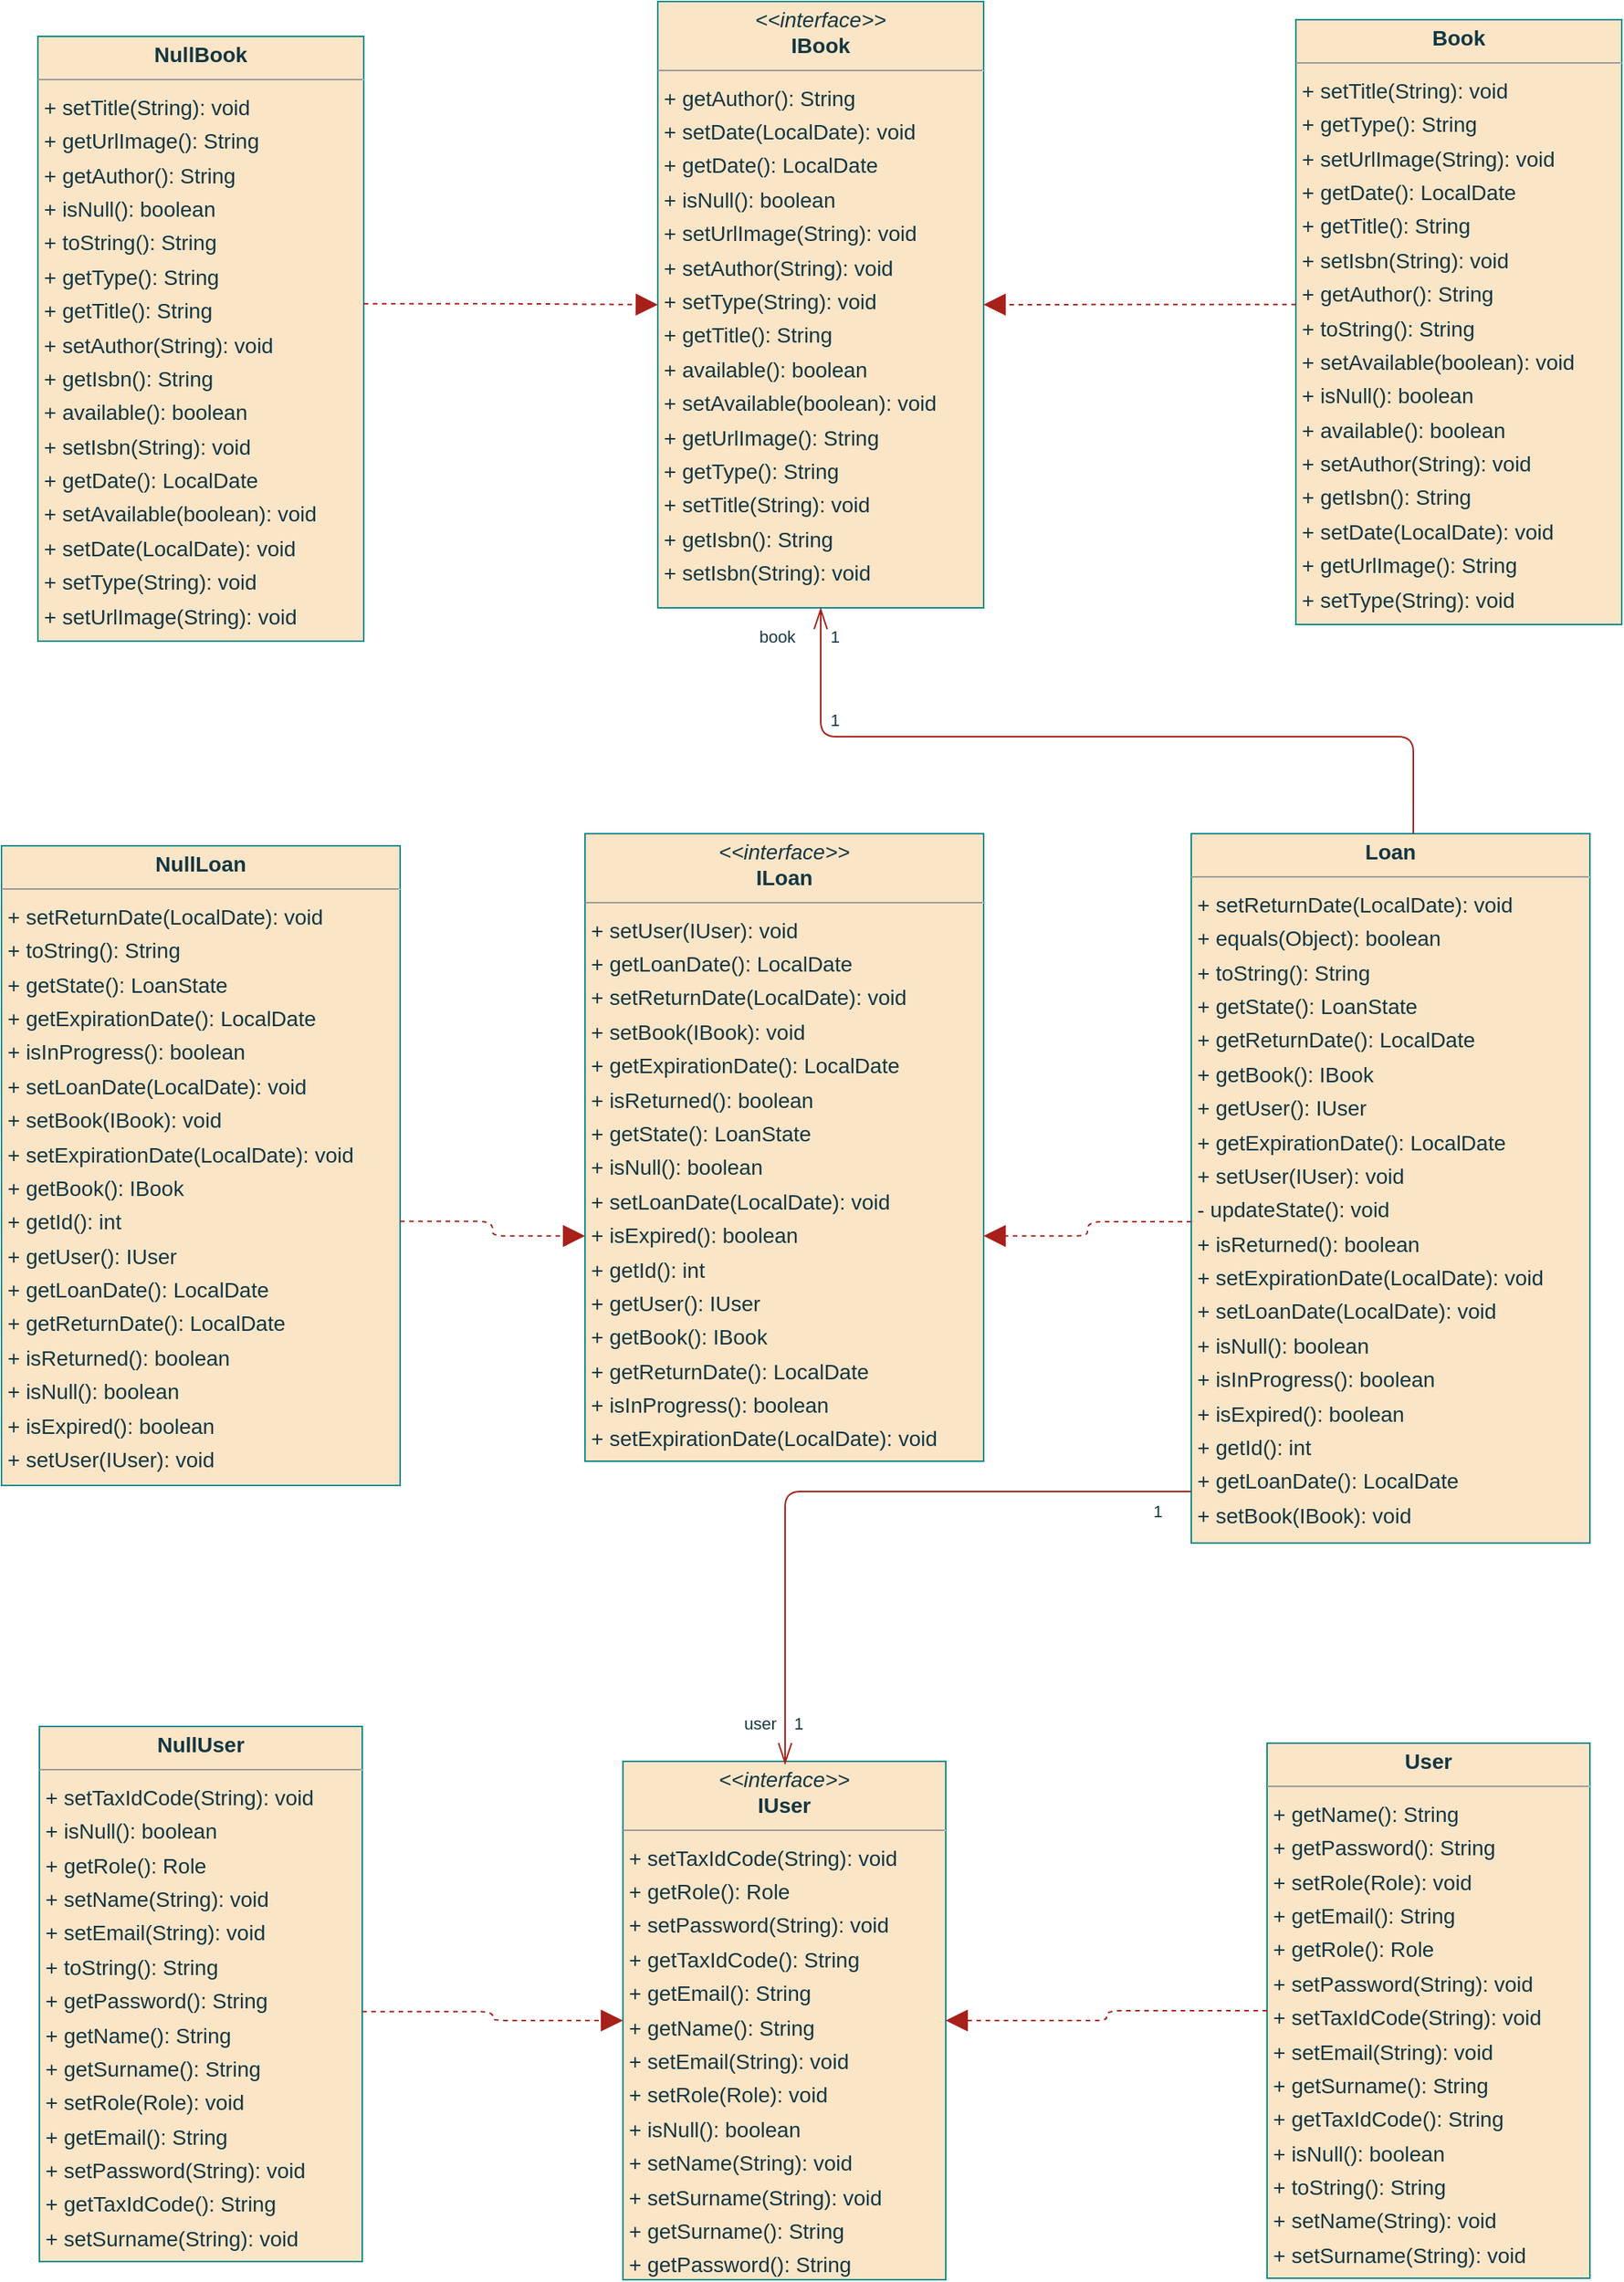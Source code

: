 <mxfile version="27.2.0">
  <diagram id="3PShFw58MGyXKQ5YeNR1" name="Page-1">
    <mxGraphModel dx="1747" dy="479" grid="1" gridSize="10" guides="1" tooltips="1" connect="1" arrows="1" fold="1" page="0" pageScale="1" pageWidth="827" pageHeight="1169" background="none" math="0" shadow="0">
      <root>
        <mxCell id="0" />
        <mxCell id="1" parent="0" />
        <mxCell id="node6" value="&lt;p style=&quot;margin:0px;margin-top:4px;text-align:center;&quot;&gt;&lt;b&gt;Book&lt;/b&gt;&lt;/p&gt;&lt;hr size=&quot;1&quot;/&gt;&lt;p style=&quot;margin:0 0 0 4px;line-height:1.6;&quot;&gt;+ setTitle(String): void&lt;br/&gt;+ getType(): String&lt;br/&gt;+ setUrlImage(String): void&lt;br/&gt;+ getDate(): LocalDate&lt;br/&gt;+ getTitle(): String&lt;br/&gt;+ setIsbn(String): void&lt;br/&gt;+ getAuthor(): String&lt;br/&gt;+ toString(): String&lt;br/&gt;+ setAvailable(boolean): void&lt;br/&gt;+ isNull(): boolean&lt;br/&gt;+ available(): boolean&lt;br/&gt;+ setAuthor(String): void&lt;br/&gt;+ getIsbn(): String&lt;br/&gt;+ setDate(LocalDate): void&lt;br/&gt;+ getUrlImage(): String&lt;br/&gt;+ setType(String): void&lt;/p&gt;" style="verticalAlign=top;align=left;overflow=fill;fontSize=14;fontFamily=Helvetica;html=1;rounded=0;shadow=0;comic=0;labelBackgroundColor=none;strokeWidth=1;fillColor=#FAE5C7;strokeColor=#0F8B8D;fontColor=#143642;" parent="1" vertex="1">
          <mxGeometry x="446" y="99" width="215" height="399" as="geometry" />
        </mxCell>
        <mxCell id="node3" value="&lt;p style=&quot;margin:0px;margin-top:4px;text-align:center;&quot;&gt;&lt;i&gt;&amp;lt;&amp;lt;interface&amp;gt;&amp;gt;&lt;/i&gt;&lt;br/&gt;&lt;b&gt;IBook&lt;/b&gt;&lt;/p&gt;&lt;hr size=&quot;1&quot;/&gt;&lt;p style=&quot;margin:0 0 0 4px;line-height:1.6;&quot;&gt;+ getAuthor(): String&lt;br/&gt;+ setDate(LocalDate): void&lt;br/&gt;+ getDate(): LocalDate&lt;br/&gt;+ isNull(): boolean&lt;br/&gt;+ setUrlImage(String): void&lt;br/&gt;+ setAuthor(String): void&lt;br/&gt;+ setType(String): void&lt;br/&gt;+ getTitle(): String&lt;br/&gt;+ available(): boolean&lt;br/&gt;+ setAvailable(boolean): void&lt;br/&gt;+ getUrlImage(): String&lt;br/&gt;+ getType(): String&lt;br/&gt;+ setTitle(String): void&lt;br/&gt;+ getIsbn(): String&lt;br/&gt;+ setIsbn(String): void&lt;/p&gt;" style="verticalAlign=top;align=left;overflow=fill;fontSize=14;fontFamily=Helvetica;html=1;rounded=0;shadow=0;comic=0;labelBackgroundColor=none;strokeWidth=1;fillColor=#FAE5C7;strokeColor=#0F8B8D;fontColor=#143642;" parent="1" vertex="1">
          <mxGeometry x="25" y="87" width="215" height="400" as="geometry" />
        </mxCell>
        <mxCell id="node4" value="&lt;p style=&quot;margin:0px;margin-top:4px;text-align:center;&quot;&gt;&lt;i&gt;&amp;lt;&amp;lt;interface&amp;gt;&amp;gt;&lt;/i&gt;&lt;br/&gt;&lt;b&gt;ILoan&lt;/b&gt;&lt;/p&gt;&lt;hr size=&quot;1&quot;/&gt;&lt;p style=&quot;margin:0 0 0 4px;line-height:1.6;&quot;&gt;+ setUser(IUser): void&lt;br/&gt;+ getLoanDate(): LocalDate&lt;br/&gt;+ setReturnDate(LocalDate): void&lt;br/&gt;+ setBook(IBook): void&lt;br/&gt;+ getExpirationDate(): LocalDate&lt;br/&gt;+ isReturned(): boolean&lt;br/&gt;+ getState(): LoanState&lt;br/&gt;+ isNull(): boolean&lt;br/&gt;+ setLoanDate(LocalDate): void&lt;br/&gt;+ isExpired(): boolean&lt;br/&gt;+ getId(): int&lt;br/&gt;+ getUser(): IUser&lt;br/&gt;+ getBook(): IBook&lt;br/&gt;+ getReturnDate(): LocalDate&lt;br/&gt;+ isInProgress(): boolean&lt;br/&gt;+ setExpirationDate(LocalDate): void&lt;/p&gt;" style="verticalAlign=top;align=left;overflow=fill;fontSize=14;fontFamily=Helvetica;html=1;rounded=0;shadow=0;comic=0;labelBackgroundColor=none;strokeWidth=1;fillColor=#FAE5C7;strokeColor=#0F8B8D;fontColor=#143642;" parent="1" vertex="1">
          <mxGeometry x="-23" y="636" width="263" height="414" as="geometry" />
        </mxCell>
        <mxCell id="node5" value="&lt;p style=&quot;margin:0px;margin-top:4px;text-align:center;&quot;&gt;&lt;i&gt;&amp;lt;&amp;lt;interface&amp;gt;&amp;gt;&lt;/i&gt;&lt;br/&gt;&lt;b&gt;IUser&lt;/b&gt;&lt;/p&gt;&lt;hr size=&quot;1&quot;/&gt;&lt;p style=&quot;margin:0 0 0 4px;line-height:1.6;&quot;&gt;+ setTaxIdCode(String): void&lt;br/&gt;+ getRole(): Role&lt;br/&gt;+ setPassword(String): void&lt;br/&gt;+ getTaxIdCode(): String&lt;br/&gt;+ getEmail(): String&lt;br/&gt;+ getName(): String&lt;br/&gt;+ setEmail(String): void&lt;br/&gt;+ setRole(Role): void&lt;br/&gt;+ isNull(): boolean&lt;br/&gt;+ setName(String): void&lt;br/&gt;+ setSurname(String): void&lt;br/&gt;+ getSurname(): String&lt;br/&gt;+ getPassword(): String&lt;/p&gt;" style="verticalAlign=top;align=left;overflow=fill;fontSize=14;fontFamily=Helvetica;html=1;rounded=0;shadow=0;comic=0;labelBackgroundColor=none;strokeWidth=1;fillColor=#FAE5C7;strokeColor=#0F8B8D;fontColor=#143642;" parent="1" vertex="1">
          <mxGeometry x="2" y="1248" width="213" height="342" as="geometry" />
        </mxCell>
        <mxCell id="node7" value="&lt;p style=&quot;margin:0px;margin-top:4px;text-align:center;&quot;&gt;&lt;b&gt;Loan&lt;/b&gt;&lt;/p&gt;&lt;hr size=&quot;1&quot;/&gt;&lt;p style=&quot;margin:0 0 0 4px;line-height:1.6;&quot;&gt;+ setReturnDate(LocalDate): void&lt;br/&gt;+ equals(Object): boolean&lt;br/&gt;+ toString(): String&lt;br/&gt;+ getState(): LoanState&lt;br/&gt;+ getReturnDate(): LocalDate&lt;br/&gt;+ getBook(): IBook&lt;br/&gt;+ getUser(): IUser&lt;br/&gt;+ getExpirationDate(): LocalDate&lt;br/&gt;+ setUser(IUser): void&lt;br/&gt;- updateState(): void&lt;br/&gt;+ isReturned(): boolean&lt;br/&gt;+ setExpirationDate(LocalDate): void&lt;br/&gt;+ setLoanDate(LocalDate): void&lt;br/&gt;+ isNull(): boolean&lt;br/&gt;+ isInProgress(): boolean&lt;br/&gt;+ isExpired(): boolean&lt;br/&gt;+ getId(): int&lt;br/&gt;+ getLoanDate(): LocalDate&lt;br/&gt;+ setBook(IBook): void&lt;/p&gt;" style="verticalAlign=top;align=left;overflow=fill;fontSize=14;fontFamily=Helvetica;html=1;rounded=0;shadow=0;comic=0;labelBackgroundColor=none;strokeWidth=1;fillColor=#FAE5C7;strokeColor=#0F8B8D;fontColor=#143642;" parent="1" vertex="1">
          <mxGeometry x="377" y="636" width="263" height="468" as="geometry" />
        </mxCell>
        <mxCell id="node1" value="&lt;p style=&quot;margin:0px;margin-top:4px;text-align:center;&quot;&gt;&lt;b&gt;NullBook&lt;/b&gt;&lt;/p&gt;&lt;hr size=&quot;1&quot;/&gt;&lt;p style=&quot;margin:0 0 0 4px;line-height:1.6;&quot;&gt;+ setTitle(String): void&lt;br/&gt;+ getUrlImage(): String&lt;br/&gt;+ getAuthor(): String&lt;br/&gt;+ isNull(): boolean&lt;br/&gt;+ toString(): String&lt;br/&gt;+ getType(): String&lt;br/&gt;+ getTitle(): String&lt;br/&gt;+ setAuthor(String): void&lt;br/&gt;+ getIsbn(): String&lt;br/&gt;+ available(): boolean&lt;br/&gt;+ setIsbn(String): void&lt;br/&gt;+ getDate(): LocalDate&lt;br/&gt;+ setAvailable(boolean): void&lt;br/&gt;+ setDate(LocalDate): void&lt;br/&gt;+ setType(String): void&lt;br/&gt;+ setUrlImage(String): void&lt;/p&gt;" style="verticalAlign=top;align=left;overflow=fill;fontSize=14;fontFamily=Helvetica;html=1;rounded=0;shadow=0;comic=0;labelBackgroundColor=none;strokeWidth=1;fillColor=#FAE5C7;strokeColor=#0F8B8D;fontColor=#143642;" parent="1" vertex="1">
          <mxGeometry x="-384" y="110" width="215" height="399" as="geometry" />
        </mxCell>
        <mxCell id="node2" value="&lt;p style=&quot;margin:0px;margin-top:4px;text-align:center;&quot;&gt;&lt;b&gt;NullLoan&lt;/b&gt;&lt;/p&gt;&lt;hr size=&quot;1&quot;/&gt;&lt;p style=&quot;margin:0 0 0 4px;line-height:1.6;&quot;&gt;+ setReturnDate(LocalDate): void&lt;br/&gt;+ toString(): String&lt;br/&gt;+ getState(): LoanState&lt;br/&gt;+ getExpirationDate(): LocalDate&lt;br/&gt;+ isInProgress(): boolean&lt;br/&gt;+ setLoanDate(LocalDate): void&lt;br/&gt;+ setBook(IBook): void&lt;br/&gt;+ setExpirationDate(LocalDate): void&lt;br/&gt;+ getBook(): IBook&lt;br/&gt;+ getId(): int&lt;br/&gt;+ getUser(): IUser&lt;br/&gt;+ getLoanDate(): LocalDate&lt;br/&gt;+ getReturnDate(): LocalDate&lt;br/&gt;+ isReturned(): boolean&lt;br/&gt;+ isNull(): boolean&lt;br/&gt;+ isExpired(): boolean&lt;br/&gt;+ setUser(IUser): void&lt;/p&gt;" style="verticalAlign=top;align=left;overflow=fill;fontSize=14;fontFamily=Helvetica;html=1;rounded=0;shadow=0;comic=0;labelBackgroundColor=none;strokeWidth=1;fillColor=#FAE5C7;strokeColor=#0F8B8D;fontColor=#143642;" parent="1" vertex="1">
          <mxGeometry x="-408" y="644" width="263" height="422" as="geometry" />
        </mxCell>
        <mxCell id="node0" value="&lt;p style=&quot;margin:0px;margin-top:4px;text-align:center;&quot;&gt;&lt;b&gt;NullUser&lt;/b&gt;&lt;/p&gt;&lt;hr size=&quot;1&quot;/&gt;&lt;p style=&quot;margin:0 0 0 4px;line-height:1.6;&quot;&gt;+ setTaxIdCode(String): void&lt;br/&gt;+ isNull(): boolean&lt;br/&gt;+ getRole(): Role&lt;br/&gt;+ setName(String): void&lt;br/&gt;+ setEmail(String): void&lt;br/&gt;+ toString(): String&lt;br/&gt;+ getPassword(): String&lt;br/&gt;+ getName(): String&lt;br/&gt;+ getSurname(): String&lt;br/&gt;+ setRole(Role): void&lt;br/&gt;+ getEmail(): String&lt;br/&gt;+ setPassword(String): void&lt;br/&gt;+ getTaxIdCode(): String&lt;br/&gt;+ setSurname(String): void&lt;/p&gt;" style="verticalAlign=top;align=left;overflow=fill;fontSize=14;fontFamily=Helvetica;html=1;rounded=0;shadow=0;comic=0;labelBackgroundColor=none;strokeWidth=1;fillColor=#FAE5C7;strokeColor=#0F8B8D;fontColor=#143642;" parent="1" vertex="1">
          <mxGeometry x="-383" y="1225" width="213" height="353" as="geometry" />
        </mxCell>
        <mxCell id="node8" value="&lt;p style=&quot;margin:0px;margin-top:4px;text-align:center;&quot;&gt;&lt;b&gt;User&lt;/b&gt;&lt;/p&gt;&lt;hr size=&quot;1&quot;/&gt;&lt;p style=&quot;margin:0 0 0 4px;line-height:1.6;&quot;&gt;+ getName(): String&lt;br/&gt;+ getPassword(): String&lt;br/&gt;+ setRole(Role): void&lt;br/&gt;+ getEmail(): String&lt;br/&gt;+ getRole(): Role&lt;br/&gt;+ setPassword(String): void&lt;br/&gt;+ setTaxIdCode(String): void&lt;br/&gt;+ setEmail(String): void&lt;br/&gt;+ getSurname(): String&lt;br/&gt;+ getTaxIdCode(): String&lt;br/&gt;+ isNull(): boolean&lt;br/&gt;+ toString(): String&lt;br/&gt;+ setName(String): void&lt;br/&gt;+ setSurname(String): void&lt;/p&gt;" style="verticalAlign=top;align=left;overflow=fill;fontSize=14;fontFamily=Helvetica;html=1;rounded=0;shadow=0;comic=0;labelBackgroundColor=none;strokeWidth=1;fillColor=#FAE5C7;strokeColor=#0F8B8D;fontColor=#143642;" parent="1" vertex="1">
          <mxGeometry x="427" y="1236" width="213" height="353" as="geometry" />
        </mxCell>
        <mxCell id="edge3" value="" style="html=1;rounded=1;edgeStyle=orthogonalEdgeStyle;dashed=1;startArrow=none;endArrow=block;endSize=12;strokeColor=#A8201A;exitX=0.000;exitY=0.471;exitDx=0;exitDy=0;entryX=1.000;entryY=0.500;entryDx=0;entryDy=0;labelBackgroundColor=none;fontColor=default;" parent="1" source="node6" target="node3" edge="1">
          <mxGeometry width="50" height="50" relative="1" as="geometry">
            <Array as="points" />
          </mxGeometry>
        </mxCell>
        <mxCell id="edge6" value="" style="html=1;rounded=1;edgeStyle=orthogonalEdgeStyle;dashed=0;startArrow=diamondThinstartSize=12;endArrow=openThin;endSize=12;strokeColor=#A8201A;exitX=0.557;exitY=0.000;exitDx=0;exitDy=0;entryX=0.500;entryY=1.000;entryDx=0;entryDy=0;labelBackgroundColor=none;fontColor=default;" parent="1" source="node7" target="node3" edge="1">
          <mxGeometry width="50" height="50" relative="1" as="geometry">
            <Array as="points">
              <mxPoint x="523" y="572" />
              <mxPoint x="133" y="572" />
            </Array>
          </mxGeometry>
        </mxCell>
        <mxCell id="label36" value="1" style="edgeLabel;resizable=0;html=1;align=left;verticalAlign=top;strokeColor=#0F8B8D;labelBackgroundColor=none;fontColor=#143642;" parent="edge6" vertex="1" connectable="0">
          <mxGeometry x="137" y="493" as="geometry" />
        </mxCell>
        <mxCell id="label40" value="1" style="edgeLabel;resizable=0;html=1;align=left;verticalAlign=top;strokeColor=#0F8B8D;labelBackgroundColor=none;fontColor=#143642;" parent="edge6" vertex="1" connectable="0">
          <mxGeometry x="137" y="548" as="geometry" />
        </mxCell>
        <mxCell id="label41" value="book" style="edgeLabel;resizable=0;html=1;align=left;verticalAlign=top;strokeColor=#0F8B8D;labelBackgroundColor=none;fontColor=#143642;" parent="edge6" vertex="1" connectable="0">
          <mxGeometry x="90" y="493" as="geometry" />
        </mxCell>
        <mxCell id="edge4" value="" style="html=1;rounded=1;edgeStyle=orthogonalEdgeStyle;dashed=1;startArrow=none;endArrow=block;endSize=12;strokeColor=#A8201A;exitX=0.000;exitY=0.547;exitDx=0;exitDy=0;entryX=1.000;entryY=0.641;entryDx=0;entryDy=0;labelBackgroundColor=none;fontColor=default;" parent="1" source="node7" target="node4" edge="1">
          <mxGeometry width="50" height="50" relative="1" as="geometry">
            <Array as="points" />
          </mxGeometry>
        </mxCell>
        <mxCell id="edge7" value="" style="html=1;rounded=1;edgeStyle=orthogonalEdgeStyle;dashed=0;startArrow=diamondThinstartSize=12;endArrow=openThin;endSize=12;strokeColor=#A8201A;exitX=0.000;exitY=0.890;exitDx=0;exitDy=0;labelBackgroundColor=none;fontColor=default;" parent="1" edge="1">
          <mxGeometry width="50" height="50" relative="1" as="geometry">
            <Array as="points">
              <mxPoint x="109" y="1070.48" />
            </Array>
            <mxPoint x="377" y="1070.0" as="sourcePoint" />
            <mxPoint x="109" y="1250" as="targetPoint" />
          </mxGeometry>
        </mxCell>
        <mxCell id="label42" value="1" style="edgeLabel;resizable=0;html=1;align=left;verticalAlign=top;strokeColor=#0F8B8D;labelBackgroundColor=none;fontColor=#143642;" parent="edge7" vertex="1" connectable="0">
          <mxGeometry x="113" y="1210" as="geometry" />
        </mxCell>
        <mxCell id="label46" value="1" style="edgeLabel;resizable=0;html=1;align=left;verticalAlign=top;strokeColor=#0F8B8D;labelBackgroundColor=none;fontColor=#143642;" parent="edge7" vertex="1" connectable="0">
          <mxGeometry x="350" y="1070" as="geometry" />
        </mxCell>
        <mxCell id="label47" value="user" style="edgeLabel;resizable=0;html=1;align=left;verticalAlign=top;strokeColor=#0F8B8D;labelBackgroundColor=none;fontColor=#143642;" parent="edge7" vertex="1" connectable="0">
          <mxGeometry x="80" y="1210" as="geometry" />
        </mxCell>
        <mxCell id="edge0" value="" style="html=1;rounded=1;edgeStyle=orthogonalEdgeStyle;dashed=1;startArrow=none;endArrow=block;endSize=12;strokeColor=#A8201A;exitX=1.000;exitY=0.442;exitDx=0;exitDy=0;entryX=0.000;entryY=0.500;entryDx=0;entryDy=0;labelBackgroundColor=none;fontColor=default;" parent="1" source="node1" target="node3" edge="1">
          <mxGeometry width="50" height="50" relative="1" as="geometry">
            <Array as="points" />
          </mxGeometry>
        </mxCell>
        <mxCell id="edge1" value="" style="html=1;rounded=1;edgeStyle=orthogonalEdgeStyle;dashed=1;startArrow=none;endArrow=block;endSize=12;strokeColor=#A8201A;exitX=1.000;exitY=0.587;exitDx=0;exitDy=0;entryX=0.000;entryY=0.641;entryDx=0;entryDy=0;labelBackgroundColor=none;fontColor=default;" parent="1" source="node2" target="node4" edge="1">
          <mxGeometry width="50" height="50" relative="1" as="geometry">
            <Array as="points" />
          </mxGeometry>
        </mxCell>
        <mxCell id="edge2" value="" style="html=1;rounded=1;edgeStyle=orthogonalEdgeStyle;dashed=1;startArrow=none;endArrow=block;endSize=12;strokeColor=#A8201A;exitX=1.000;exitY=0.533;exitDx=0;exitDy=0;entryX=0.000;entryY=0.500;entryDx=0;entryDy=0;labelBackgroundColor=none;fontColor=default;" parent="1" source="node0" target="node5" edge="1">
          <mxGeometry width="50" height="50" relative="1" as="geometry">
            <Array as="points" />
          </mxGeometry>
        </mxCell>
        <mxCell id="edge5" value="" style="html=1;rounded=1;edgeStyle=orthogonalEdgeStyle;dashed=1;startArrow=none;endArrow=block;endSize=12;strokeColor=#A8201A;exitX=0.000;exitY=0.500;exitDx=0;exitDy=0;entryX=1.000;entryY=0.500;entryDx=0;entryDy=0;labelBackgroundColor=none;fontColor=default;" parent="1" source="node8" target="node5" edge="1">
          <mxGeometry width="50" height="50" relative="1" as="geometry">
            <Array as="points" />
          </mxGeometry>
        </mxCell>
      </root>
    </mxGraphModel>
  </diagram>
</mxfile>
